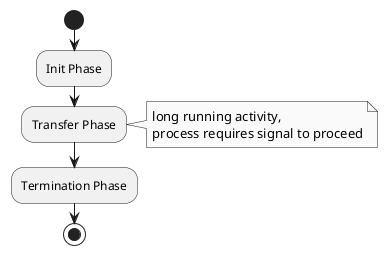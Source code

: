 @startuml
'referance https://real-world-plantuml.com/?type=sequence
' Activity diagram are basicaly operational flow in sytem
'they are lick frlow chat ..
'conditonal represntation(branching) and parallel flow  can be represented
' Fork
'join: 
'mearge
' its control flow and no meaages are passed.
' example flow to apply for addmittion in college
' how you wiil describe using sclag lock or adding user?
start
'black and wite view
skinparam monochrome true
:Init Phase;
:Transfer Phase;
note right
  long running activity,
  process requires signal to proceed
end note
:Termination Phase;
stop
@enduml